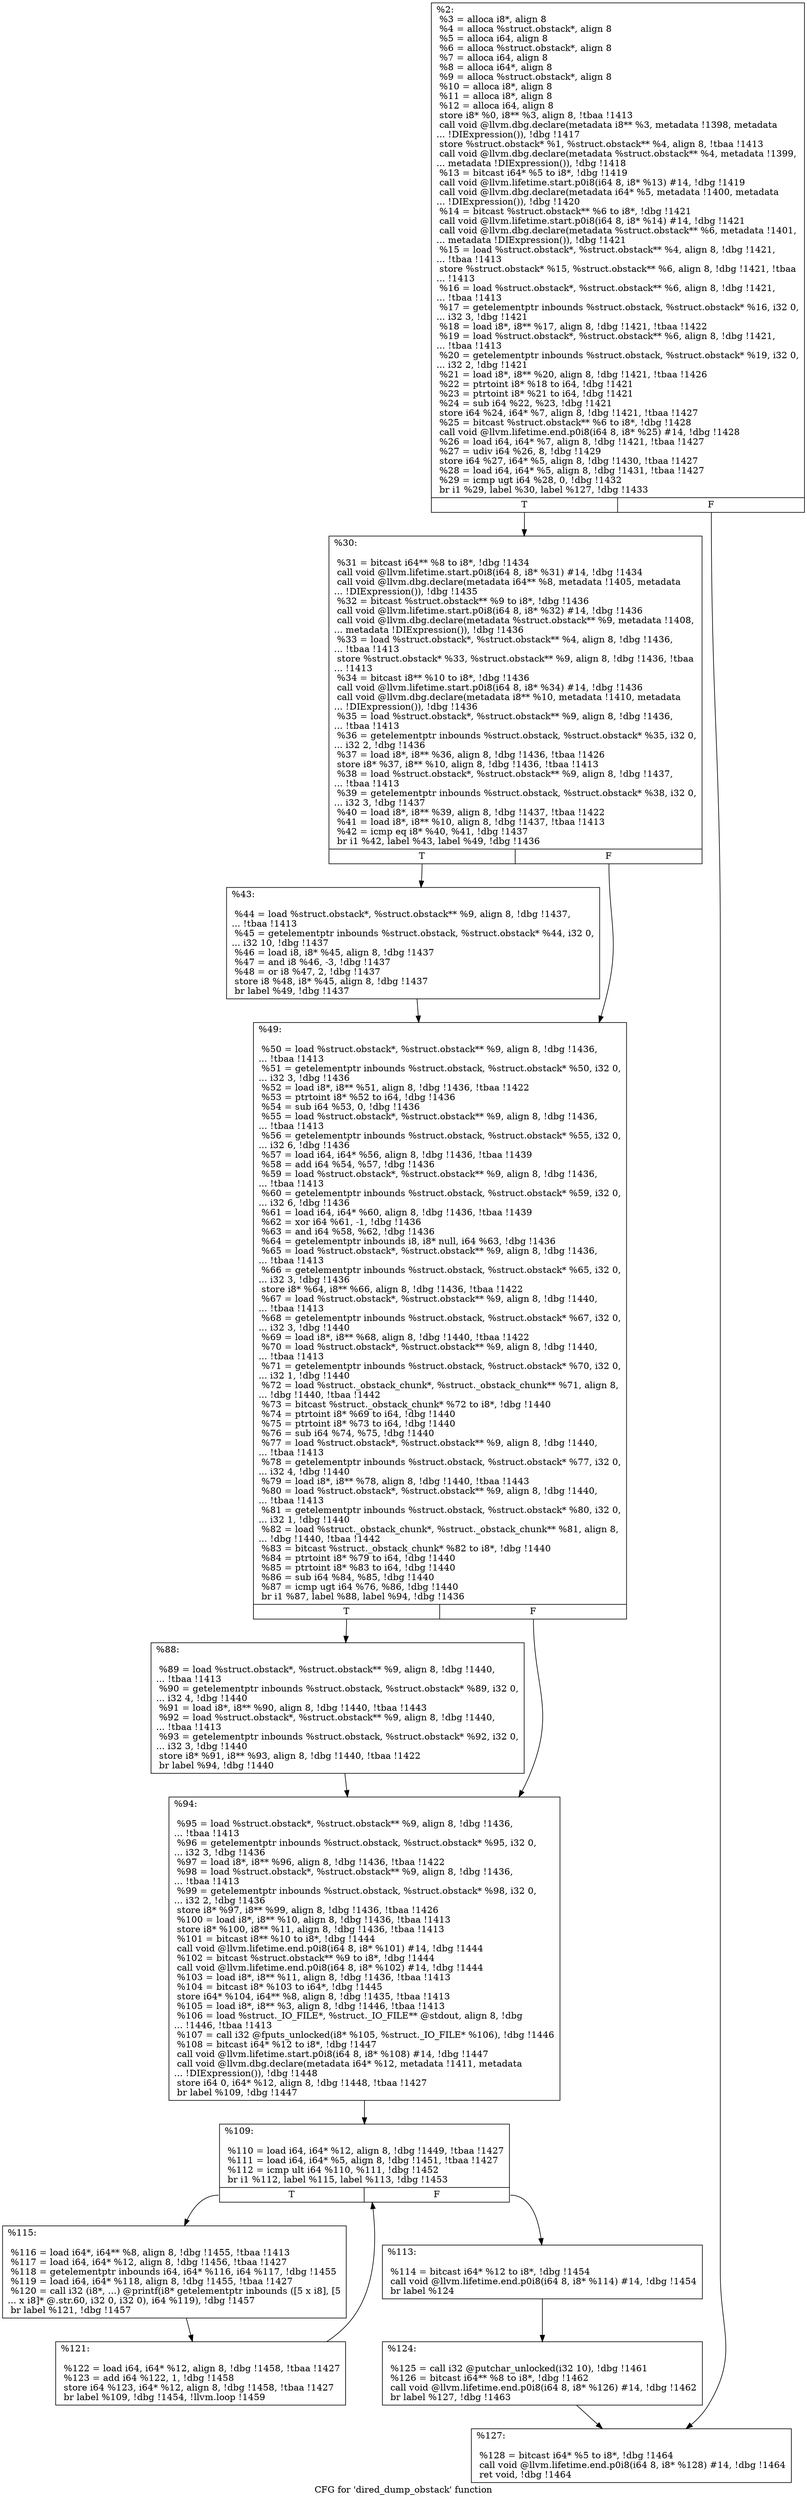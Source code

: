 digraph "CFG for 'dired_dump_obstack' function" {
	label="CFG for 'dired_dump_obstack' function";

	Node0x2262380 [shape=record,label="{%2:\l  %3 = alloca i8*, align 8\l  %4 = alloca %struct.obstack*, align 8\l  %5 = alloca i64, align 8\l  %6 = alloca %struct.obstack*, align 8\l  %7 = alloca i64, align 8\l  %8 = alloca i64*, align 8\l  %9 = alloca %struct.obstack*, align 8\l  %10 = alloca i8*, align 8\l  %11 = alloca i8*, align 8\l  %12 = alloca i64, align 8\l  store i8* %0, i8** %3, align 8, !tbaa !1413\l  call void @llvm.dbg.declare(metadata i8** %3, metadata !1398, metadata\l... !DIExpression()), !dbg !1417\l  store %struct.obstack* %1, %struct.obstack** %4, align 8, !tbaa !1413\l  call void @llvm.dbg.declare(metadata %struct.obstack** %4, metadata !1399,\l... metadata !DIExpression()), !dbg !1418\l  %13 = bitcast i64* %5 to i8*, !dbg !1419\l  call void @llvm.lifetime.start.p0i8(i64 8, i8* %13) #14, !dbg !1419\l  call void @llvm.dbg.declare(metadata i64* %5, metadata !1400, metadata\l... !DIExpression()), !dbg !1420\l  %14 = bitcast %struct.obstack** %6 to i8*, !dbg !1421\l  call void @llvm.lifetime.start.p0i8(i64 8, i8* %14) #14, !dbg !1421\l  call void @llvm.dbg.declare(metadata %struct.obstack** %6, metadata !1401,\l... metadata !DIExpression()), !dbg !1421\l  %15 = load %struct.obstack*, %struct.obstack** %4, align 8, !dbg !1421,\l... !tbaa !1413\l  store %struct.obstack* %15, %struct.obstack** %6, align 8, !dbg !1421, !tbaa\l... !1413\l  %16 = load %struct.obstack*, %struct.obstack** %6, align 8, !dbg !1421,\l... !tbaa !1413\l  %17 = getelementptr inbounds %struct.obstack, %struct.obstack* %16, i32 0,\l... i32 3, !dbg !1421\l  %18 = load i8*, i8** %17, align 8, !dbg !1421, !tbaa !1422\l  %19 = load %struct.obstack*, %struct.obstack** %6, align 8, !dbg !1421,\l... !tbaa !1413\l  %20 = getelementptr inbounds %struct.obstack, %struct.obstack* %19, i32 0,\l... i32 2, !dbg !1421\l  %21 = load i8*, i8** %20, align 8, !dbg !1421, !tbaa !1426\l  %22 = ptrtoint i8* %18 to i64, !dbg !1421\l  %23 = ptrtoint i8* %21 to i64, !dbg !1421\l  %24 = sub i64 %22, %23, !dbg !1421\l  store i64 %24, i64* %7, align 8, !dbg !1421, !tbaa !1427\l  %25 = bitcast %struct.obstack** %6 to i8*, !dbg !1428\l  call void @llvm.lifetime.end.p0i8(i64 8, i8* %25) #14, !dbg !1428\l  %26 = load i64, i64* %7, align 8, !dbg !1421, !tbaa !1427\l  %27 = udiv i64 %26, 8, !dbg !1429\l  store i64 %27, i64* %5, align 8, !dbg !1430, !tbaa !1427\l  %28 = load i64, i64* %5, align 8, !dbg !1431, !tbaa !1427\l  %29 = icmp ugt i64 %28, 0, !dbg !1432\l  br i1 %29, label %30, label %127, !dbg !1433\l|{<s0>T|<s1>F}}"];
	Node0x2262380:s0 -> Node0x2262640;
	Node0x2262380:s1 -> Node0x2262960;
	Node0x2262640 [shape=record,label="{%30:\l\l  %31 = bitcast i64** %8 to i8*, !dbg !1434\l  call void @llvm.lifetime.start.p0i8(i64 8, i8* %31) #14, !dbg !1434\l  call void @llvm.dbg.declare(metadata i64** %8, metadata !1405, metadata\l... !DIExpression()), !dbg !1435\l  %32 = bitcast %struct.obstack** %9 to i8*, !dbg !1436\l  call void @llvm.lifetime.start.p0i8(i64 8, i8* %32) #14, !dbg !1436\l  call void @llvm.dbg.declare(metadata %struct.obstack** %9, metadata !1408,\l... metadata !DIExpression()), !dbg !1436\l  %33 = load %struct.obstack*, %struct.obstack** %4, align 8, !dbg !1436,\l... !tbaa !1413\l  store %struct.obstack* %33, %struct.obstack** %9, align 8, !dbg !1436, !tbaa\l... !1413\l  %34 = bitcast i8** %10 to i8*, !dbg !1436\l  call void @llvm.lifetime.start.p0i8(i64 8, i8* %34) #14, !dbg !1436\l  call void @llvm.dbg.declare(metadata i8** %10, metadata !1410, metadata\l... !DIExpression()), !dbg !1436\l  %35 = load %struct.obstack*, %struct.obstack** %9, align 8, !dbg !1436,\l... !tbaa !1413\l  %36 = getelementptr inbounds %struct.obstack, %struct.obstack* %35, i32 0,\l... i32 2, !dbg !1436\l  %37 = load i8*, i8** %36, align 8, !dbg !1436, !tbaa !1426\l  store i8* %37, i8** %10, align 8, !dbg !1436, !tbaa !1413\l  %38 = load %struct.obstack*, %struct.obstack** %9, align 8, !dbg !1437,\l... !tbaa !1413\l  %39 = getelementptr inbounds %struct.obstack, %struct.obstack* %38, i32 0,\l... i32 3, !dbg !1437\l  %40 = load i8*, i8** %39, align 8, !dbg !1437, !tbaa !1422\l  %41 = load i8*, i8** %10, align 8, !dbg !1437, !tbaa !1413\l  %42 = icmp eq i8* %40, %41, !dbg !1437\l  br i1 %42, label %43, label %49, !dbg !1436\l|{<s0>T|<s1>F}}"];
	Node0x2262640:s0 -> Node0x2262690;
	Node0x2262640:s1 -> Node0x22626e0;
	Node0x2262690 [shape=record,label="{%43:\l\l  %44 = load %struct.obstack*, %struct.obstack** %9, align 8, !dbg !1437,\l... !tbaa !1413\l  %45 = getelementptr inbounds %struct.obstack, %struct.obstack* %44, i32 0,\l... i32 10, !dbg !1437\l  %46 = load i8, i8* %45, align 8, !dbg !1437\l  %47 = and i8 %46, -3, !dbg !1437\l  %48 = or i8 %47, 2, !dbg !1437\l  store i8 %48, i8* %45, align 8, !dbg !1437\l  br label %49, !dbg !1437\l}"];
	Node0x2262690 -> Node0x22626e0;
	Node0x22626e0 [shape=record,label="{%49:\l\l  %50 = load %struct.obstack*, %struct.obstack** %9, align 8, !dbg !1436,\l... !tbaa !1413\l  %51 = getelementptr inbounds %struct.obstack, %struct.obstack* %50, i32 0,\l... i32 3, !dbg !1436\l  %52 = load i8*, i8** %51, align 8, !dbg !1436, !tbaa !1422\l  %53 = ptrtoint i8* %52 to i64, !dbg !1436\l  %54 = sub i64 %53, 0, !dbg !1436\l  %55 = load %struct.obstack*, %struct.obstack** %9, align 8, !dbg !1436,\l... !tbaa !1413\l  %56 = getelementptr inbounds %struct.obstack, %struct.obstack* %55, i32 0,\l... i32 6, !dbg !1436\l  %57 = load i64, i64* %56, align 8, !dbg !1436, !tbaa !1439\l  %58 = add i64 %54, %57, !dbg !1436\l  %59 = load %struct.obstack*, %struct.obstack** %9, align 8, !dbg !1436,\l... !tbaa !1413\l  %60 = getelementptr inbounds %struct.obstack, %struct.obstack* %59, i32 0,\l... i32 6, !dbg !1436\l  %61 = load i64, i64* %60, align 8, !dbg !1436, !tbaa !1439\l  %62 = xor i64 %61, -1, !dbg !1436\l  %63 = and i64 %58, %62, !dbg !1436\l  %64 = getelementptr inbounds i8, i8* null, i64 %63, !dbg !1436\l  %65 = load %struct.obstack*, %struct.obstack** %9, align 8, !dbg !1436,\l... !tbaa !1413\l  %66 = getelementptr inbounds %struct.obstack, %struct.obstack* %65, i32 0,\l... i32 3, !dbg !1436\l  store i8* %64, i8** %66, align 8, !dbg !1436, !tbaa !1422\l  %67 = load %struct.obstack*, %struct.obstack** %9, align 8, !dbg !1440,\l... !tbaa !1413\l  %68 = getelementptr inbounds %struct.obstack, %struct.obstack* %67, i32 0,\l... i32 3, !dbg !1440\l  %69 = load i8*, i8** %68, align 8, !dbg !1440, !tbaa !1422\l  %70 = load %struct.obstack*, %struct.obstack** %9, align 8, !dbg !1440,\l... !tbaa !1413\l  %71 = getelementptr inbounds %struct.obstack, %struct.obstack* %70, i32 0,\l... i32 1, !dbg !1440\l  %72 = load %struct._obstack_chunk*, %struct._obstack_chunk** %71, align 8,\l... !dbg !1440, !tbaa !1442\l  %73 = bitcast %struct._obstack_chunk* %72 to i8*, !dbg !1440\l  %74 = ptrtoint i8* %69 to i64, !dbg !1440\l  %75 = ptrtoint i8* %73 to i64, !dbg !1440\l  %76 = sub i64 %74, %75, !dbg !1440\l  %77 = load %struct.obstack*, %struct.obstack** %9, align 8, !dbg !1440,\l... !tbaa !1413\l  %78 = getelementptr inbounds %struct.obstack, %struct.obstack* %77, i32 0,\l... i32 4, !dbg !1440\l  %79 = load i8*, i8** %78, align 8, !dbg !1440, !tbaa !1443\l  %80 = load %struct.obstack*, %struct.obstack** %9, align 8, !dbg !1440,\l... !tbaa !1413\l  %81 = getelementptr inbounds %struct.obstack, %struct.obstack* %80, i32 0,\l... i32 1, !dbg !1440\l  %82 = load %struct._obstack_chunk*, %struct._obstack_chunk** %81, align 8,\l... !dbg !1440, !tbaa !1442\l  %83 = bitcast %struct._obstack_chunk* %82 to i8*, !dbg !1440\l  %84 = ptrtoint i8* %79 to i64, !dbg !1440\l  %85 = ptrtoint i8* %83 to i64, !dbg !1440\l  %86 = sub i64 %84, %85, !dbg !1440\l  %87 = icmp ugt i64 %76, %86, !dbg !1440\l  br i1 %87, label %88, label %94, !dbg !1436\l|{<s0>T|<s1>F}}"];
	Node0x22626e0:s0 -> Node0x2262730;
	Node0x22626e0:s1 -> Node0x2262780;
	Node0x2262730 [shape=record,label="{%88:\l\l  %89 = load %struct.obstack*, %struct.obstack** %9, align 8, !dbg !1440,\l... !tbaa !1413\l  %90 = getelementptr inbounds %struct.obstack, %struct.obstack* %89, i32 0,\l... i32 4, !dbg !1440\l  %91 = load i8*, i8** %90, align 8, !dbg !1440, !tbaa !1443\l  %92 = load %struct.obstack*, %struct.obstack** %9, align 8, !dbg !1440,\l... !tbaa !1413\l  %93 = getelementptr inbounds %struct.obstack, %struct.obstack* %92, i32 0,\l... i32 3, !dbg !1440\l  store i8* %91, i8** %93, align 8, !dbg !1440, !tbaa !1422\l  br label %94, !dbg !1440\l}"];
	Node0x2262730 -> Node0x2262780;
	Node0x2262780 [shape=record,label="{%94:\l\l  %95 = load %struct.obstack*, %struct.obstack** %9, align 8, !dbg !1436,\l... !tbaa !1413\l  %96 = getelementptr inbounds %struct.obstack, %struct.obstack* %95, i32 0,\l... i32 3, !dbg !1436\l  %97 = load i8*, i8** %96, align 8, !dbg !1436, !tbaa !1422\l  %98 = load %struct.obstack*, %struct.obstack** %9, align 8, !dbg !1436,\l... !tbaa !1413\l  %99 = getelementptr inbounds %struct.obstack, %struct.obstack* %98, i32 0,\l... i32 2, !dbg !1436\l  store i8* %97, i8** %99, align 8, !dbg !1436, !tbaa !1426\l  %100 = load i8*, i8** %10, align 8, !dbg !1436, !tbaa !1413\l  store i8* %100, i8** %11, align 8, !dbg !1436, !tbaa !1413\l  %101 = bitcast i8** %10 to i8*, !dbg !1444\l  call void @llvm.lifetime.end.p0i8(i64 8, i8* %101) #14, !dbg !1444\l  %102 = bitcast %struct.obstack** %9 to i8*, !dbg !1444\l  call void @llvm.lifetime.end.p0i8(i64 8, i8* %102) #14, !dbg !1444\l  %103 = load i8*, i8** %11, align 8, !dbg !1436, !tbaa !1413\l  %104 = bitcast i8* %103 to i64*, !dbg !1445\l  store i64* %104, i64** %8, align 8, !dbg !1435, !tbaa !1413\l  %105 = load i8*, i8** %3, align 8, !dbg !1446, !tbaa !1413\l  %106 = load %struct._IO_FILE*, %struct._IO_FILE** @stdout, align 8, !dbg\l... !1446, !tbaa !1413\l  %107 = call i32 @fputs_unlocked(i8* %105, %struct._IO_FILE* %106), !dbg !1446\l  %108 = bitcast i64* %12 to i8*, !dbg !1447\l  call void @llvm.lifetime.start.p0i8(i64 8, i8* %108) #14, !dbg !1447\l  call void @llvm.dbg.declare(metadata i64* %12, metadata !1411, metadata\l... !DIExpression()), !dbg !1448\l  store i64 0, i64* %12, align 8, !dbg !1448, !tbaa !1427\l  br label %109, !dbg !1447\l}"];
	Node0x2262780 -> Node0x22627d0;
	Node0x22627d0 [shape=record,label="{%109:\l\l  %110 = load i64, i64* %12, align 8, !dbg !1449, !tbaa !1427\l  %111 = load i64, i64* %5, align 8, !dbg !1451, !tbaa !1427\l  %112 = icmp ult i64 %110, %111, !dbg !1452\l  br i1 %112, label %115, label %113, !dbg !1453\l|{<s0>T|<s1>F}}"];
	Node0x22627d0:s0 -> Node0x2262870;
	Node0x22627d0:s1 -> Node0x2262820;
	Node0x2262820 [shape=record,label="{%113:\l\l  %114 = bitcast i64* %12 to i8*, !dbg !1454\l  call void @llvm.lifetime.end.p0i8(i64 8, i8* %114) #14, !dbg !1454\l  br label %124\l}"];
	Node0x2262820 -> Node0x2262910;
	Node0x2262870 [shape=record,label="{%115:\l\l  %116 = load i64*, i64** %8, align 8, !dbg !1455, !tbaa !1413\l  %117 = load i64, i64* %12, align 8, !dbg !1456, !tbaa !1427\l  %118 = getelementptr inbounds i64, i64* %116, i64 %117, !dbg !1455\l  %119 = load i64, i64* %118, align 8, !dbg !1455, !tbaa !1427\l  %120 = call i32 (i8*, ...) @printf(i8* getelementptr inbounds ([5 x i8], [5\l... x i8]* @.str.60, i32 0, i32 0), i64 %119), !dbg !1457\l  br label %121, !dbg !1457\l}"];
	Node0x2262870 -> Node0x22628c0;
	Node0x22628c0 [shape=record,label="{%121:\l\l  %122 = load i64, i64* %12, align 8, !dbg !1458, !tbaa !1427\l  %123 = add i64 %122, 1, !dbg !1458\l  store i64 %123, i64* %12, align 8, !dbg !1458, !tbaa !1427\l  br label %109, !dbg !1454, !llvm.loop !1459\l}"];
	Node0x22628c0 -> Node0x22627d0;
	Node0x2262910 [shape=record,label="{%124:\l\l  %125 = call i32 @putchar_unlocked(i32 10), !dbg !1461\l  %126 = bitcast i64** %8 to i8*, !dbg !1462\l  call void @llvm.lifetime.end.p0i8(i64 8, i8* %126) #14, !dbg !1462\l  br label %127, !dbg !1463\l}"];
	Node0x2262910 -> Node0x2262960;
	Node0x2262960 [shape=record,label="{%127:\l\l  %128 = bitcast i64* %5 to i8*, !dbg !1464\l  call void @llvm.lifetime.end.p0i8(i64 8, i8* %128) #14, !dbg !1464\l  ret void, !dbg !1464\l}"];
}
